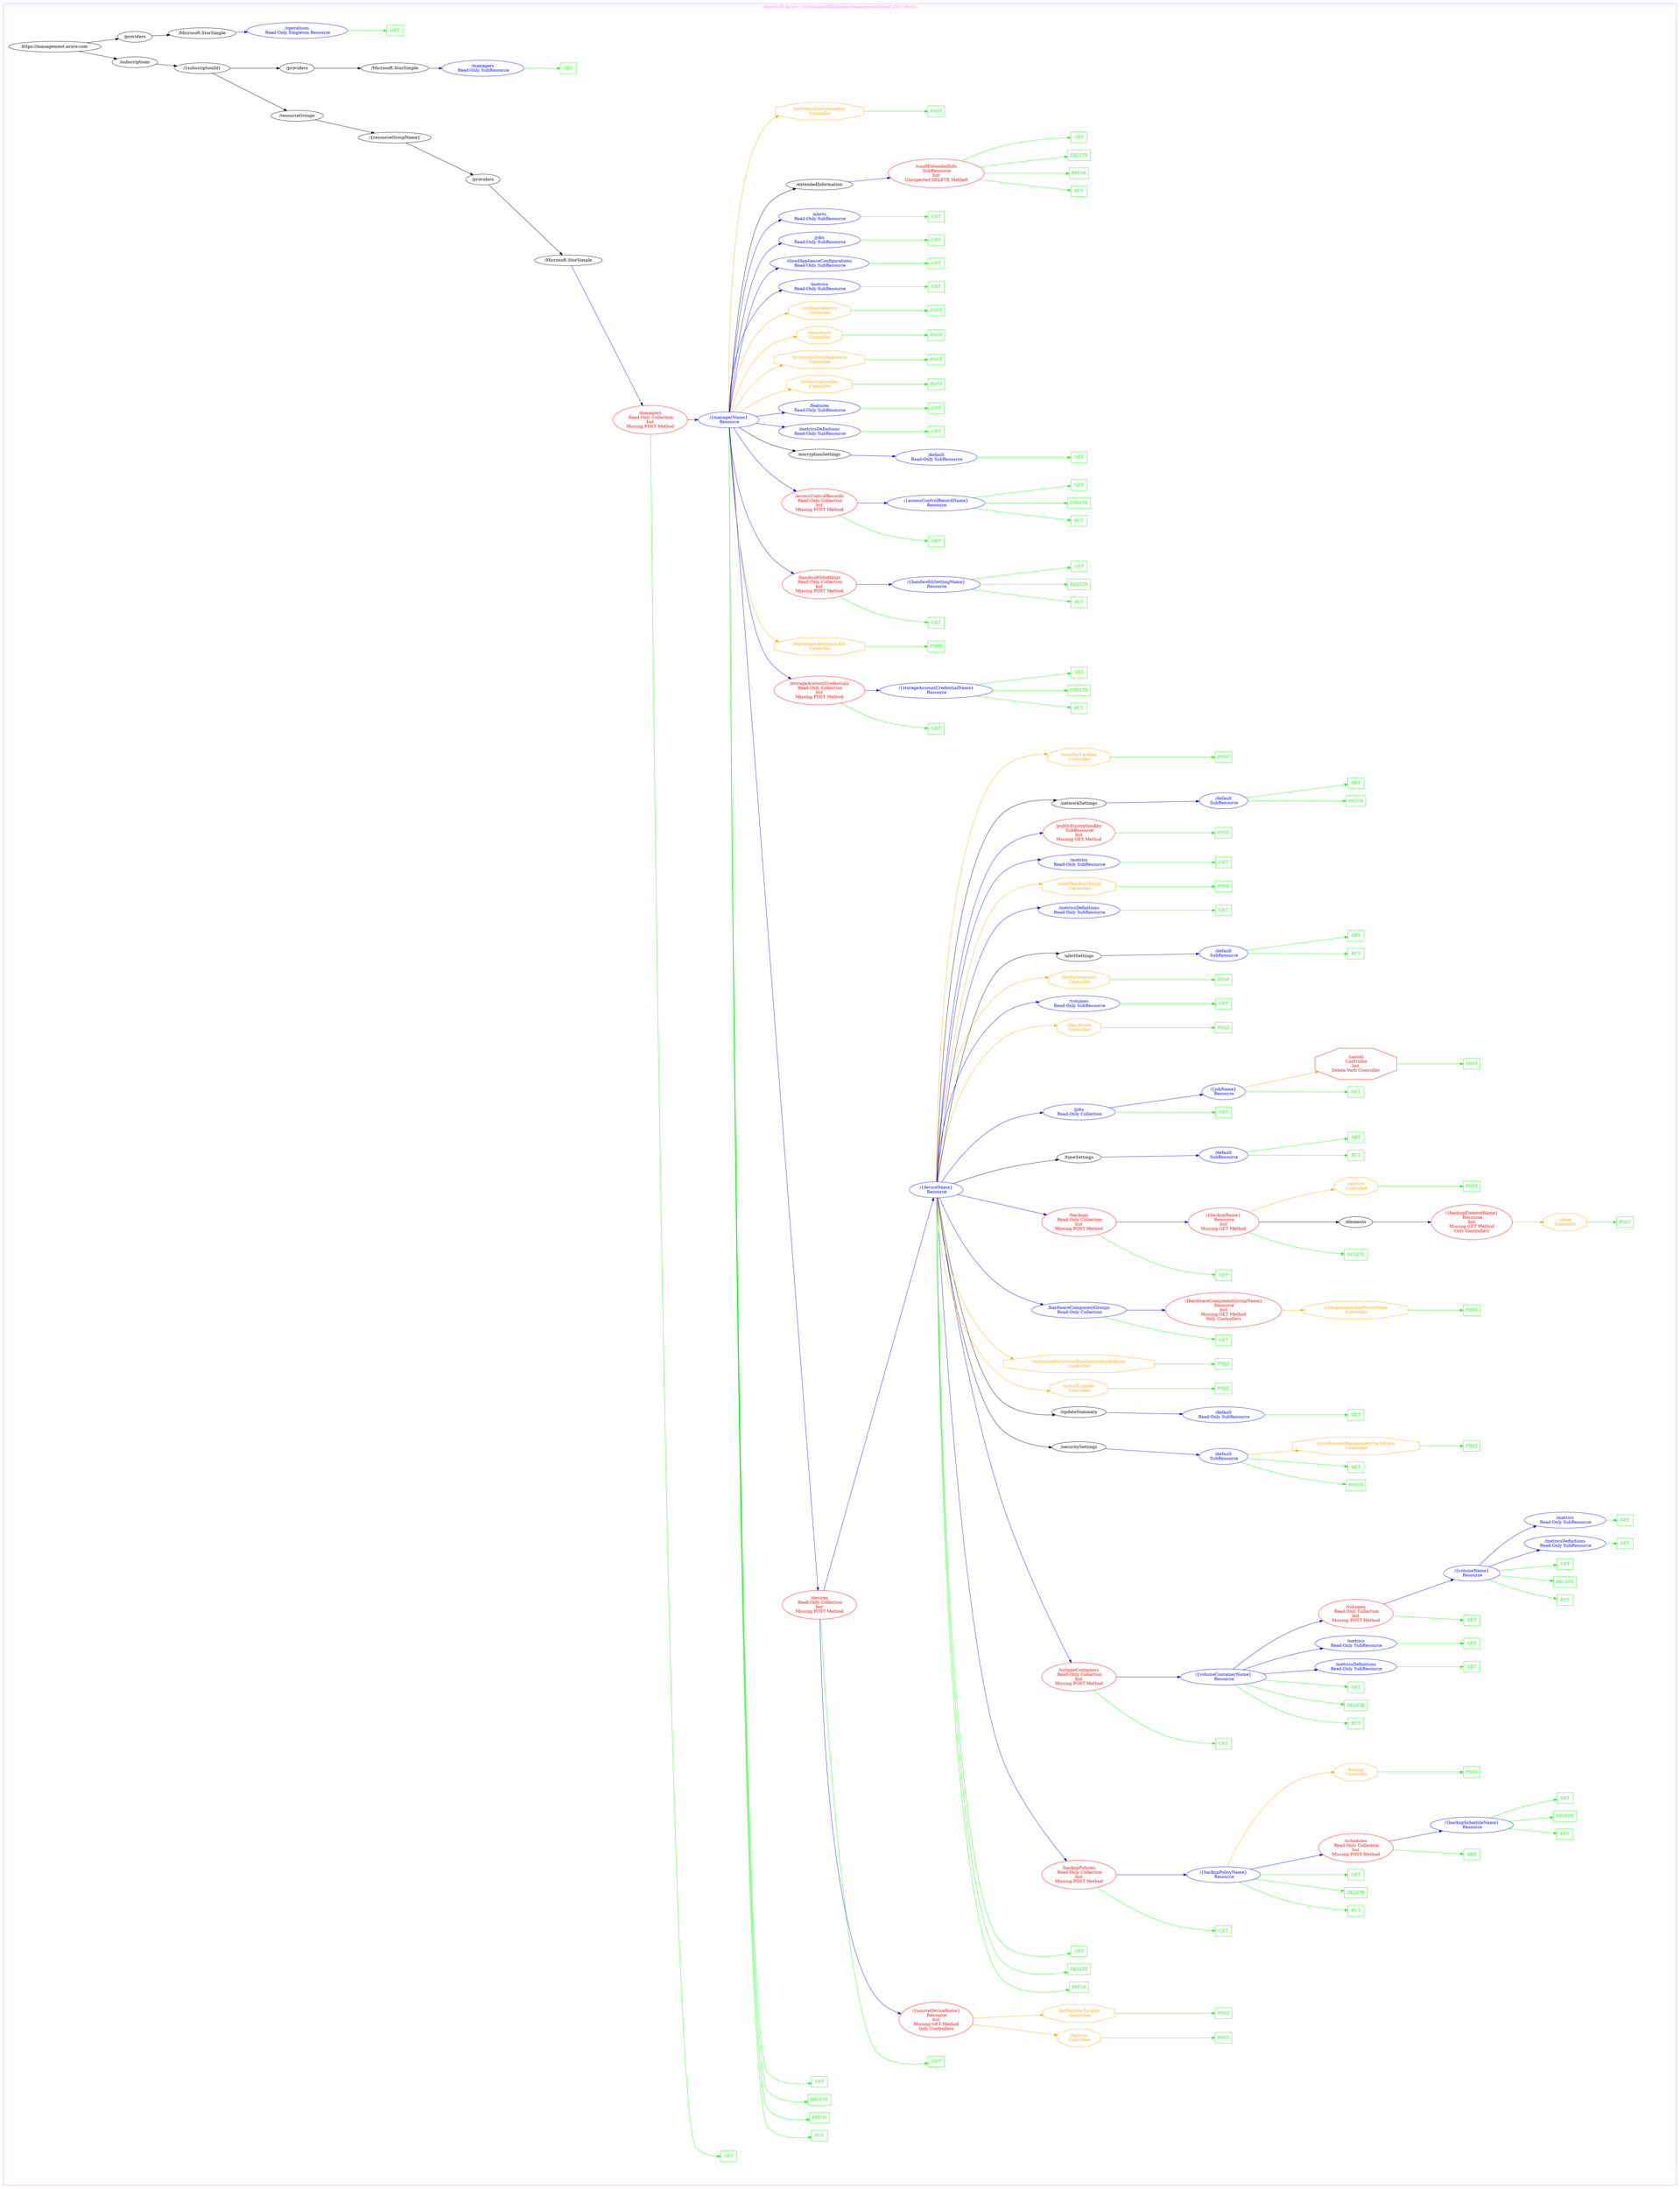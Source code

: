 digraph Cloud_Computing_REST_API {
rankdir="LR";
subgraph cluster_0 {
label="Microsoft Azure - StorSimple8000SeriesManagementClient 2017-06-01"
color=violet
fontcolor=violet
subgraph cluster_1 {
label=""
color=white
fontcolor=white
node1 [label="https://management.azure.com", shape="ellipse", color="black", fontcolor="black"]
node1 -> node2 [color="black", fontcolor="black"]
subgraph cluster_2 {
label=""
color=white
fontcolor=white
node2 [label="/subscriptions", shape="ellipse", color="black", fontcolor="black"]
node2 -> node3 [color="black", fontcolor="black"]
subgraph cluster_3 {
label=""
color=white
fontcolor=white
node3 [label="/{subscriptionId}", shape="ellipse", color="black", fontcolor="black"]
node3 -> node4 [color="black", fontcolor="black"]
subgraph cluster_4 {
label=""
color=white
fontcolor=white
node4 [label="/resourceGroups", shape="ellipse", color="black", fontcolor="black"]
node4 -> node5 [color="black", fontcolor="black"]
subgraph cluster_5 {
label=""
color=white
fontcolor=white
node5 [label="/{resourceGroupName}", shape="ellipse", color="black", fontcolor="black"]
node5 -> node6 [color="black", fontcolor="black"]
subgraph cluster_6 {
label=""
color=white
fontcolor=white
node6 [label="/providers", shape="ellipse", color="black", fontcolor="black"]
node6 -> node7 [color="black", fontcolor="black"]
subgraph cluster_7 {
label=""
color=white
fontcolor=white
node7 [label="/Microsoft.StorSimple", shape="ellipse", color="black", fontcolor="black"]
node7 -> node8 [color="blue", fontcolor="blue"]
subgraph cluster_8 {
label=""
color=white
fontcolor=white
node8 [label="/managers\n Read-Only Collection\nbut\nMissing POST Method", shape="ellipse", color="red", fontcolor="red"]
node8 -> node9 [color="green", fontcolor="green"]
subgraph cluster_9 {
label=""
color=white
fontcolor=white
node9 [label="GET", shape="box", color="green", fontcolor="green"]
}
node8 -> node10 [color="blue", fontcolor="blue"]
subgraph cluster_10 {
label=""
color=white
fontcolor=white
node10 [label="/{managerName}\n Resource", shape="ellipse", color="blue", fontcolor="blue"]
node10 -> node11 [color="green", fontcolor="green"]
subgraph cluster_11 {
label=""
color=white
fontcolor=white
node11 [label="PUT", shape="box", color="green", fontcolor="green"]
}
node10 -> node12 [color="green", fontcolor="green"]
subgraph cluster_12 {
label=""
color=white
fontcolor=white
node12 [label="PATCH", shape="box", color="green", fontcolor="green"]
}
node10 -> node13 [color="green", fontcolor="green"]
subgraph cluster_13 {
label=""
color=white
fontcolor=white
node13 [label="DELETE", shape="box", color="green", fontcolor="green"]
}
node10 -> node14 [color="green", fontcolor="green"]
subgraph cluster_14 {
label=""
color=white
fontcolor=white
node14 [label="GET", shape="box", color="green", fontcolor="green"]
}
node10 -> node15 [color="blue", fontcolor="blue"]
subgraph cluster_15 {
label=""
color=white
fontcolor=white
node15 [label="/devices\n Read-Only Collection\nbut\nMissing POST Method", shape="ellipse", color="red", fontcolor="red"]
node15 -> node16 [color="green", fontcolor="green"]
subgraph cluster_16 {
label=""
color=white
fontcolor=white
node16 [label="GET", shape="box", color="green", fontcolor="green"]
}
node15 -> node17 [color="blue", fontcolor="blue"]
subgraph cluster_17 {
label=""
color=white
fontcolor=white
node17 [label="/{sourceDeviceName}\n Resource\nbut\nMissing GET Method\nOnly Controllers", shape="ellipse", color="red", fontcolor="red"]
node17 -> node18 [color="orange", fontcolor="orange"]
subgraph cluster_18 {
label=""
color=white
fontcolor=white
node18 [label="/failover\n Controller", shape="octagon", color="orange", fontcolor="orange"]
node18 -> node19 [color="green", fontcolor="green"]
subgraph cluster_19 {
label=""
color=white
fontcolor=white
node19 [label="POST", shape="box", color="green", fontcolor="green"]
}
}
node17 -> node20 [color="orange", fontcolor="orange"]
subgraph cluster_20 {
label=""
color=white
fontcolor=white
node20 [label="/listFailoverTargets\n Controller", shape="octagon", color="orange", fontcolor="orange"]
node20 -> node21 [color="green", fontcolor="green"]
subgraph cluster_21 {
label=""
color=white
fontcolor=white
node21 [label="POST", shape="box", color="green", fontcolor="green"]
}
}
}
node15 -> node22 [color="blue", fontcolor="blue"]
subgraph cluster_22 {
label=""
color=white
fontcolor=white
node22 [label="/{deviceName}\n Resource", shape="ellipse", color="blue", fontcolor="blue"]
node22 -> node23 [color="green", fontcolor="green"]
subgraph cluster_23 {
label=""
color=white
fontcolor=white
node23 [label="PATCH", shape="box", color="green", fontcolor="green"]
}
node22 -> node24 [color="green", fontcolor="green"]
subgraph cluster_24 {
label=""
color=white
fontcolor=white
node24 [label="DELETE", shape="box", color="green", fontcolor="green"]
}
node22 -> node25 [color="green", fontcolor="green"]
subgraph cluster_25 {
label=""
color=white
fontcolor=white
node25 [label="GET", shape="box", color="green", fontcolor="green"]
}
node22 -> node26 [color="blue", fontcolor="blue"]
subgraph cluster_26 {
label=""
color=white
fontcolor=white
node26 [label="/backupPolicies\n Read-Only Collection\nbut\nMissing POST Method", shape="ellipse", color="red", fontcolor="red"]
node26 -> node27 [color="green", fontcolor="green"]
subgraph cluster_27 {
label=""
color=white
fontcolor=white
node27 [label="GET", shape="box", color="green", fontcolor="green"]
}
node26 -> node28 [color="blue", fontcolor="blue"]
subgraph cluster_28 {
label=""
color=white
fontcolor=white
node28 [label="/{backupPolicyName}\n Resource", shape="ellipse", color="blue", fontcolor="blue"]
node28 -> node29 [color="green", fontcolor="green"]
subgraph cluster_29 {
label=""
color=white
fontcolor=white
node29 [label="PUT", shape="box", color="green", fontcolor="green"]
}
node28 -> node30 [color="green", fontcolor="green"]
subgraph cluster_30 {
label=""
color=white
fontcolor=white
node30 [label="DELETE", shape="box", color="green", fontcolor="green"]
}
node28 -> node31 [color="green", fontcolor="green"]
subgraph cluster_31 {
label=""
color=white
fontcolor=white
node31 [label="GET", shape="box", color="green", fontcolor="green"]
}
node28 -> node32 [color="blue", fontcolor="blue"]
subgraph cluster_32 {
label=""
color=white
fontcolor=white
node32 [label="/schedules\n Read-Only Collection\nbut\nMissing POST Method", shape="ellipse", color="red", fontcolor="red"]
node32 -> node33 [color="green", fontcolor="green"]
subgraph cluster_33 {
label=""
color=white
fontcolor=white
node33 [label="GET", shape="box", color="green", fontcolor="green"]
}
node32 -> node34 [color="blue", fontcolor="blue"]
subgraph cluster_34 {
label=""
color=white
fontcolor=white
node34 [label="/{backupScheduleName}\n Resource", shape="ellipse", color="blue", fontcolor="blue"]
node34 -> node35 [color="green", fontcolor="green"]
subgraph cluster_35 {
label=""
color=white
fontcolor=white
node35 [label="PUT", shape="box", color="green", fontcolor="green"]
}
node34 -> node36 [color="green", fontcolor="green"]
subgraph cluster_36 {
label=""
color=white
fontcolor=white
node36 [label="DELETE", shape="box", color="green", fontcolor="green"]
}
node34 -> node37 [color="green", fontcolor="green"]
subgraph cluster_37 {
label=""
color=white
fontcolor=white
node37 [label="GET", shape="box", color="green", fontcolor="green"]
}
}
}
node28 -> node38 [color="orange", fontcolor="orange"]
subgraph cluster_38 {
label=""
color=white
fontcolor=white
node38 [label="/backup\n Controller", shape="octagon", color="orange", fontcolor="orange"]
node38 -> node39 [color="green", fontcolor="green"]
subgraph cluster_39 {
label=""
color=white
fontcolor=white
node39 [label="POST", shape="box", color="green", fontcolor="green"]
}
}
}
}
node22 -> node40 [color="blue", fontcolor="blue"]
subgraph cluster_40 {
label=""
color=white
fontcolor=white
node40 [label="/volumeContainers\n Read-Only Collection\nbut\nMissing POST Method", shape="ellipse", color="red", fontcolor="red"]
node40 -> node41 [color="green", fontcolor="green"]
subgraph cluster_41 {
label=""
color=white
fontcolor=white
node41 [label="GET", shape="box", color="green", fontcolor="green"]
}
node40 -> node42 [color="blue", fontcolor="blue"]
subgraph cluster_42 {
label=""
color=white
fontcolor=white
node42 [label="/{volumeContainerName}\n Resource", shape="ellipse", color="blue", fontcolor="blue"]
node42 -> node43 [color="green", fontcolor="green"]
subgraph cluster_43 {
label=""
color=white
fontcolor=white
node43 [label="PUT", shape="box", color="green", fontcolor="green"]
}
node42 -> node44 [color="green", fontcolor="green"]
subgraph cluster_44 {
label=""
color=white
fontcolor=white
node44 [label="DELETE", shape="box", color="green", fontcolor="green"]
}
node42 -> node45 [color="green", fontcolor="green"]
subgraph cluster_45 {
label=""
color=white
fontcolor=white
node45 [label="GET", shape="box", color="green", fontcolor="green"]
}
node42 -> node46 [color="blue", fontcolor="blue"]
subgraph cluster_46 {
label=""
color=white
fontcolor=white
node46 [label="/metricsDefinitions\n Read-Only SubResource", shape="ellipse", color="blue", fontcolor="blue"]
node46 -> node47 [color="green", fontcolor="green"]
subgraph cluster_47 {
label=""
color=white
fontcolor=white
node47 [label="GET", shape="box", color="green", fontcolor="green"]
}
}
node42 -> node48 [color="blue", fontcolor="blue"]
subgraph cluster_48 {
label=""
color=white
fontcolor=white
node48 [label="/metrics\n Read-Only SubResource", shape="ellipse", color="blue", fontcolor="blue"]
node48 -> node49 [color="green", fontcolor="green"]
subgraph cluster_49 {
label=""
color=white
fontcolor=white
node49 [label="GET", shape="box", color="green", fontcolor="green"]
}
}
node42 -> node50 [color="blue", fontcolor="blue"]
subgraph cluster_50 {
label=""
color=white
fontcolor=white
node50 [label="/volumes\n Read-Only Collection\nbut\nMissing POST Method", shape="ellipse", color="red", fontcolor="red"]
node50 -> node51 [color="green", fontcolor="green"]
subgraph cluster_51 {
label=""
color=white
fontcolor=white
node51 [label="GET", shape="box", color="green", fontcolor="green"]
}
node50 -> node52 [color="blue", fontcolor="blue"]
subgraph cluster_52 {
label=""
color=white
fontcolor=white
node52 [label="/{volumeName}\n Resource", shape="ellipse", color="blue", fontcolor="blue"]
node52 -> node53 [color="green", fontcolor="green"]
subgraph cluster_53 {
label=""
color=white
fontcolor=white
node53 [label="PUT", shape="box", color="green", fontcolor="green"]
}
node52 -> node54 [color="green", fontcolor="green"]
subgraph cluster_54 {
label=""
color=white
fontcolor=white
node54 [label="DELETE", shape="box", color="green", fontcolor="green"]
}
node52 -> node55 [color="green", fontcolor="green"]
subgraph cluster_55 {
label=""
color=white
fontcolor=white
node55 [label="GET", shape="box", color="green", fontcolor="green"]
}
node52 -> node56 [color="blue", fontcolor="blue"]
subgraph cluster_56 {
label=""
color=white
fontcolor=white
node56 [label="/metricsDefinitions\n Read-Only SubResource", shape="ellipse", color="blue", fontcolor="blue"]
node56 -> node57 [color="green", fontcolor="green"]
subgraph cluster_57 {
label=""
color=white
fontcolor=white
node57 [label="GET", shape="box", color="green", fontcolor="green"]
}
}
node52 -> node58 [color="blue", fontcolor="blue"]
subgraph cluster_58 {
label=""
color=white
fontcolor=white
node58 [label="/metrics\n Read-Only SubResource", shape="ellipse", color="blue", fontcolor="blue"]
node58 -> node59 [color="green", fontcolor="green"]
subgraph cluster_59 {
label=""
color=white
fontcolor=white
node59 [label="GET", shape="box", color="green", fontcolor="green"]
}
}
}
}
}
}
node22 -> node60 [color="black", fontcolor="black"]
subgraph cluster_60 {
label=""
color=white
fontcolor=white
node60 [label="/securitySettings", shape="ellipse", color="black", fontcolor="black"]
node60 -> node61 [color="blue", fontcolor="blue"]
subgraph cluster_61 {
label=""
color=white
fontcolor=white
node61 [label="/default\n SubResource", shape="ellipse", color="blue", fontcolor="blue"]
node61 -> node62 [color="green", fontcolor="green"]
subgraph cluster_62 {
label=""
color=white
fontcolor=white
node62 [label="PATCH", shape="box", color="green", fontcolor="green"]
}
node61 -> node63 [color="green", fontcolor="green"]
subgraph cluster_63 {
label=""
color=white
fontcolor=white
node63 [label="GET", shape="box", color="green", fontcolor="green"]
}
node61 -> node64 [color="orange", fontcolor="orange"]
subgraph cluster_64 {
label=""
color=white
fontcolor=white
node64 [label="/syncRemoteManagementCertificate\n Controller", shape="octagon", color="orange", fontcolor="orange"]
node64 -> node65 [color="green", fontcolor="green"]
subgraph cluster_65 {
label=""
color=white
fontcolor=white
node65 [label="POST", shape="box", color="green", fontcolor="green"]
}
}
}
}
node22 -> node66 [color="black", fontcolor="black"]
subgraph cluster_66 {
label=""
color=white
fontcolor=white
node66 [label="/updateSummary", shape="ellipse", color="black", fontcolor="black"]
node66 -> node67 [color="blue", fontcolor="blue"]
subgraph cluster_67 {
label=""
color=white
fontcolor=white
node67 [label="/default\n Read-Only SubResource", shape="ellipse", color="blue", fontcolor="blue"]
node67 -> node68 [color="green", fontcolor="green"]
subgraph cluster_68 {
label=""
color=white
fontcolor=white
node68 [label="GET", shape="box", color="green", fontcolor="green"]
}
}
}
node22 -> node69 [color="orange", fontcolor="orange"]
subgraph cluster_69 {
label=""
color=white
fontcolor=white
node69 [label="/installUpdates\n Controller", shape="octagon", color="orange", fontcolor="orange"]
node69 -> node70 [color="green", fontcolor="green"]
subgraph cluster_70 {
label=""
color=white
fontcolor=white
node70 [label="POST", shape="box", color="green", fontcolor="green"]
}
}
node22 -> node71 [color="orange", fontcolor="orange"]
subgraph cluster_71 {
label=""
color=white
fontcolor=white
node71 [label="/authorizeForServiceEncryptionKeyRollover\n Controller", shape="octagon", color="orange", fontcolor="orange"]
node71 -> node72 [color="green", fontcolor="green"]
subgraph cluster_72 {
label=""
color=white
fontcolor=white
node72 [label="POST", shape="box", color="green", fontcolor="green"]
}
}
node22 -> node73 [color="blue", fontcolor="blue"]
subgraph cluster_73 {
label=""
color=white
fontcolor=white
node73 [label="/hardwareComponentGroups\n Read-Only Collection", shape="ellipse", color="blue", fontcolor="blue"]
node73 -> node74 [color="green", fontcolor="green"]
subgraph cluster_74 {
label=""
color=white
fontcolor=white
node74 [label="GET", shape="box", color="green", fontcolor="green"]
}
node73 -> node75 [color="blue", fontcolor="blue"]
subgraph cluster_75 {
label=""
color=white
fontcolor=white
node75 [label="/{hardwareComponentGroupName}\n Resource\nbut\nMissing GET Method\nOnly Controllers", shape="ellipse", color="red", fontcolor="red"]
node75 -> node76 [color="orange", fontcolor="orange"]
subgraph cluster_76 {
label=""
color=white
fontcolor=white
node76 [label="/changeControllerPowerState\n Controller", shape="octagon", color="orange", fontcolor="orange"]
node76 -> node77 [color="green", fontcolor="green"]
subgraph cluster_77 {
label=""
color=white
fontcolor=white
node77 [label="POST", shape="box", color="green", fontcolor="green"]
}
}
}
}
node22 -> node78 [color="blue", fontcolor="blue"]
subgraph cluster_78 {
label=""
color=white
fontcolor=white
node78 [label="/backups\n Read-Only Collection\nbut\nMissing POST Method", shape="ellipse", color="red", fontcolor="red"]
node78 -> node79 [color="green", fontcolor="green"]
subgraph cluster_79 {
label=""
color=white
fontcolor=white
node79 [label="GET", shape="box", color="green", fontcolor="green"]
}
node78 -> node80 [color="blue", fontcolor="blue"]
subgraph cluster_80 {
label=""
color=white
fontcolor=white
node80 [label="/{backupName}\n Resource\nbut\nMissing GET Method", shape="ellipse", color="red", fontcolor="red"]
node80 -> node81 [color="green", fontcolor="green"]
subgraph cluster_81 {
label=""
color=white
fontcolor=white
node81 [label="DELETE", shape="box", color="green", fontcolor="green"]
}
node80 -> node82 [color="black", fontcolor="black"]
subgraph cluster_82 {
label=""
color=white
fontcolor=white
node82 [label="/elements", shape="ellipse", color="black", fontcolor="black"]
node82 -> node83 [color="blue", fontcolor="blue"]
subgraph cluster_83 {
label=""
color=white
fontcolor=white
node83 [label="/{backupElementName}\n Resource\nbut\nMissing GET Method\nOnly Controllers", shape="ellipse", color="red", fontcolor="red"]
node83 -> node84 [color="orange", fontcolor="orange"]
subgraph cluster_84 {
label=""
color=white
fontcolor=white
node84 [label="/clone\n Controller", shape="octagon", color="orange", fontcolor="orange"]
node84 -> node85 [color="green", fontcolor="green"]
subgraph cluster_85 {
label=""
color=white
fontcolor=white
node85 [label="POST", shape="box", color="green", fontcolor="green"]
}
}
}
}
node80 -> node86 [color="orange", fontcolor="orange"]
subgraph cluster_86 {
label=""
color=white
fontcolor=white
node86 [label="/restore\n Controller", shape="octagon", color="orange", fontcolor="orange"]
node86 -> node87 [color="green", fontcolor="green"]
subgraph cluster_87 {
label=""
color=white
fontcolor=white
node87 [label="POST", shape="box", color="green", fontcolor="green"]
}
}
}
}
node22 -> node88 [color="black", fontcolor="black"]
subgraph cluster_88 {
label=""
color=white
fontcolor=white
node88 [label="/timeSettings", shape="ellipse", color="black", fontcolor="black"]
node88 -> node89 [color="blue", fontcolor="blue"]
subgraph cluster_89 {
label=""
color=white
fontcolor=white
node89 [label="/default\n SubResource", shape="ellipse", color="blue", fontcolor="blue"]
node89 -> node90 [color="green", fontcolor="green"]
subgraph cluster_90 {
label=""
color=white
fontcolor=white
node90 [label="PUT", shape="box", color="green", fontcolor="green"]
}
node89 -> node91 [color="green", fontcolor="green"]
subgraph cluster_91 {
label=""
color=white
fontcolor=white
node91 [label="GET", shape="box", color="green", fontcolor="green"]
}
}
}
node22 -> node92 [color="blue", fontcolor="blue"]
subgraph cluster_92 {
label=""
color=white
fontcolor=white
node92 [label="/jobs\n Read-Only Collection", shape="ellipse", color="blue", fontcolor="blue"]
node92 -> node93 [color="green", fontcolor="green"]
subgraph cluster_93 {
label=""
color=white
fontcolor=white
node93 [label="GET", shape="box", color="green", fontcolor="green"]
}
node92 -> node94 [color="blue", fontcolor="blue"]
subgraph cluster_94 {
label=""
color=white
fontcolor=white
node94 [label="/{jobName}\n Resource", shape="ellipse", color="blue", fontcolor="blue"]
node94 -> node95 [color="green", fontcolor="green"]
subgraph cluster_95 {
label=""
color=white
fontcolor=white
node95 [label="GET", shape="box", color="green", fontcolor="green"]
}
node94 -> node96 [color="orange", fontcolor="orange"]
subgraph cluster_96 {
label=""
color=white
fontcolor=white
node96 [label="/cancel\n Controller\nbut\nDelete Verb Controller", shape="octagon", color="red", fontcolor="red"]
node96 -> node97 [color="green", fontcolor="green"]
subgraph cluster_97 {
label=""
color=white
fontcolor=white
node97 [label="POST", shape="box", color="green", fontcolor="green"]
}
}
}
}
node22 -> node98 [color="orange", fontcolor="orange"]
subgraph cluster_98 {
label=""
color=white
fontcolor=white
node98 [label="/deactivate\n Controller", shape="octagon", color="orange", fontcolor="orange"]
node98 -> node99 [color="green", fontcolor="green"]
subgraph cluster_99 {
label=""
color=white
fontcolor=white
node99 [label="POST", shape="box", color="green", fontcolor="green"]
}
}
node22 -> node100 [color="blue", fontcolor="blue"]
subgraph cluster_100 {
label=""
color=white
fontcolor=white
node100 [label="/volumes\n Read-Only SubResource", shape="ellipse", color="blue", fontcolor="blue"]
node100 -> node101 [color="green", fontcolor="green"]
subgraph cluster_101 {
label=""
color=white
fontcolor=white
node101 [label="GET", shape="box", color="green", fontcolor="green"]
}
}
node22 -> node102 [color="orange", fontcolor="orange"]
subgraph cluster_102 {
label=""
color=white
fontcolor=white
node102 [label="/listFailoverSets\n Controller", shape="octagon", color="orange", fontcolor="orange"]
node102 -> node103 [color="green", fontcolor="green"]
subgraph cluster_103 {
label=""
color=white
fontcolor=white
node103 [label="POST", shape="box", color="green", fontcolor="green"]
}
}
node22 -> node104 [color="black", fontcolor="black"]
subgraph cluster_104 {
label=""
color=white
fontcolor=white
node104 [label="/alertSettings", shape="ellipse", color="black", fontcolor="black"]
node104 -> node105 [color="blue", fontcolor="blue"]
subgraph cluster_105 {
label=""
color=white
fontcolor=white
node105 [label="/default\n SubResource", shape="ellipse", color="blue", fontcolor="blue"]
node105 -> node106 [color="green", fontcolor="green"]
subgraph cluster_106 {
label=""
color=white
fontcolor=white
node106 [label="PUT", shape="box", color="green", fontcolor="green"]
}
node105 -> node107 [color="green", fontcolor="green"]
subgraph cluster_107 {
label=""
color=white
fontcolor=white
node107 [label="GET", shape="box", color="green", fontcolor="green"]
}
}
}
node22 -> node108 [color="blue", fontcolor="blue"]
subgraph cluster_108 {
label=""
color=white
fontcolor=white
node108 [label="/metricsDefinitions\n Read-Only SubResource", shape="ellipse", color="blue", fontcolor="blue"]
node108 -> node109 [color="green", fontcolor="green"]
subgraph cluster_109 {
label=""
color=white
fontcolor=white
node109 [label="GET", shape="box", color="green", fontcolor="green"]
}
}
node22 -> node110 [color="orange", fontcolor="orange"]
subgraph cluster_110 {
label=""
color=white
fontcolor=white
node110 [label="/sendTestAlertEmail\n Controller", shape="octagon", color="orange", fontcolor="orange"]
node110 -> node111 [color="green", fontcolor="green"]
subgraph cluster_111 {
label=""
color=white
fontcolor=white
node111 [label="POST", shape="box", color="green", fontcolor="green"]
}
}
node22 -> node112 [color="blue", fontcolor="blue"]
subgraph cluster_112 {
label=""
color=white
fontcolor=white
node112 [label="/metrics\n Read-Only SubResource", shape="ellipse", color="blue", fontcolor="blue"]
node112 -> node113 [color="green", fontcolor="green"]
subgraph cluster_113 {
label=""
color=white
fontcolor=white
node113 [label="GET", shape="box", color="green", fontcolor="green"]
}
}
node22 -> node114 [color="blue", fontcolor="blue"]
subgraph cluster_114 {
label=""
color=white
fontcolor=white
node114 [label="/publicEncryptionKey\n SubResource\nbut\nMissing GET Method", shape="ellipse", color="red", fontcolor="red"]
node114 -> node115 [color="green", fontcolor="green"]
subgraph cluster_115 {
label=""
color=white
fontcolor=white
node115 [label="POST", shape="box", color="green", fontcolor="green"]
}
}
node22 -> node116 [color="black", fontcolor="black"]
subgraph cluster_116 {
label=""
color=white
fontcolor=white
node116 [label="/networkSettings", shape="ellipse", color="black", fontcolor="black"]
node116 -> node117 [color="blue", fontcolor="blue"]
subgraph cluster_117 {
label=""
color=white
fontcolor=white
node117 [label="/default\n SubResource", shape="ellipse", color="blue", fontcolor="blue"]
node117 -> node118 [color="green", fontcolor="green"]
subgraph cluster_118 {
label=""
color=white
fontcolor=white
node118 [label="PATCH", shape="box", color="green", fontcolor="green"]
}
node117 -> node119 [color="green", fontcolor="green"]
subgraph cluster_119 {
label=""
color=white
fontcolor=white
node119 [label="GET", shape="box", color="green", fontcolor="green"]
}
}
}
node22 -> node120 [color="orange", fontcolor="orange"]
subgraph cluster_120 {
label=""
color=white
fontcolor=white
node120 [label="/scanForUpdates\n Controller", shape="octagon", color="orange", fontcolor="orange"]
node120 -> node121 [color="green", fontcolor="green"]
subgraph cluster_121 {
label=""
color=white
fontcolor=white
node121 [label="POST", shape="box", color="green", fontcolor="green"]
}
}
}
}
node10 -> node122 [color="blue", fontcolor="blue"]
subgraph cluster_122 {
label=""
color=white
fontcolor=white
node122 [label="/storageAccountCredentials\n Read-Only Collection\nbut\nMissing POST Method", shape="ellipse", color="red", fontcolor="red"]
node122 -> node123 [color="green", fontcolor="green"]
subgraph cluster_123 {
label=""
color=white
fontcolor=white
node123 [label="GET", shape="box", color="green", fontcolor="green"]
}
node122 -> node124 [color="blue", fontcolor="blue"]
subgraph cluster_124 {
label=""
color=white
fontcolor=white
node124 [label="/{storageAccountCredentialName}\n Resource", shape="ellipse", color="blue", fontcolor="blue"]
node124 -> node125 [color="green", fontcolor="green"]
subgraph cluster_125 {
label=""
color=white
fontcolor=white
node125 [label="PUT", shape="box", color="green", fontcolor="green"]
}
node124 -> node126 [color="green", fontcolor="green"]
subgraph cluster_126 {
label=""
color=white
fontcolor=white
node126 [label="DELETE", shape="box", color="green", fontcolor="green"]
}
node124 -> node127 [color="green", fontcolor="green"]
subgraph cluster_127 {
label=""
color=white
fontcolor=white
node127 [label="GET", shape="box", color="green", fontcolor="green"]
}
}
}
node10 -> node128 [color="orange", fontcolor="orange"]
subgraph cluster_128 {
label=""
color=white
fontcolor=white
node128 [label="/regenerateActivationKey\n Controller", shape="octagon", color="orange", fontcolor="orange"]
node128 -> node129 [color="green", fontcolor="green"]
subgraph cluster_129 {
label=""
color=white
fontcolor=white
node129 [label="POST", shape="box", color="green", fontcolor="green"]
}
}
node10 -> node130 [color="blue", fontcolor="blue"]
subgraph cluster_130 {
label=""
color=white
fontcolor=white
node130 [label="/bandwidthSettings\n Read-Only Collection\nbut\nMissing POST Method", shape="ellipse", color="red", fontcolor="red"]
node130 -> node131 [color="green", fontcolor="green"]
subgraph cluster_131 {
label=""
color=white
fontcolor=white
node131 [label="GET", shape="box", color="green", fontcolor="green"]
}
node130 -> node132 [color="blue", fontcolor="blue"]
subgraph cluster_132 {
label=""
color=white
fontcolor=white
node132 [label="/{bandwidthSettingName}\n Resource", shape="ellipse", color="blue", fontcolor="blue"]
node132 -> node133 [color="green", fontcolor="green"]
subgraph cluster_133 {
label=""
color=white
fontcolor=white
node133 [label="PUT", shape="box", color="green", fontcolor="green"]
}
node132 -> node134 [color="green", fontcolor="green"]
subgraph cluster_134 {
label=""
color=white
fontcolor=white
node134 [label="DELETE", shape="box", color="green", fontcolor="green"]
}
node132 -> node135 [color="green", fontcolor="green"]
subgraph cluster_135 {
label=""
color=white
fontcolor=white
node135 [label="GET", shape="box", color="green", fontcolor="green"]
}
}
}
node10 -> node136 [color="blue", fontcolor="blue"]
subgraph cluster_136 {
label=""
color=white
fontcolor=white
node136 [label="/accessControlRecords\n Read-Only Collection\nbut\nMissing POST Method", shape="ellipse", color="red", fontcolor="red"]
node136 -> node137 [color="green", fontcolor="green"]
subgraph cluster_137 {
label=""
color=white
fontcolor=white
node137 [label="GET", shape="box", color="green", fontcolor="green"]
}
node136 -> node138 [color="blue", fontcolor="blue"]
subgraph cluster_138 {
label=""
color=white
fontcolor=white
node138 [label="/{accessControlRecordName}\n Resource", shape="ellipse", color="blue", fontcolor="blue"]
node138 -> node139 [color="green", fontcolor="green"]
subgraph cluster_139 {
label=""
color=white
fontcolor=white
node139 [label="PUT", shape="box", color="green", fontcolor="green"]
}
node138 -> node140 [color="green", fontcolor="green"]
subgraph cluster_140 {
label=""
color=white
fontcolor=white
node140 [label="DELETE", shape="box", color="green", fontcolor="green"]
}
node138 -> node141 [color="green", fontcolor="green"]
subgraph cluster_141 {
label=""
color=white
fontcolor=white
node141 [label="GET", shape="box", color="green", fontcolor="green"]
}
}
}
node10 -> node142 [color="black", fontcolor="black"]
subgraph cluster_142 {
label=""
color=white
fontcolor=white
node142 [label="/encryptionSettings", shape="ellipse", color="black", fontcolor="black"]
node142 -> node143 [color="blue", fontcolor="blue"]
subgraph cluster_143 {
label=""
color=white
fontcolor=white
node143 [label="/default\n Read-Only SubResource", shape="ellipse", color="blue", fontcolor="blue"]
node143 -> node144 [color="green", fontcolor="green"]
subgraph cluster_144 {
label=""
color=white
fontcolor=white
node144 [label="GET", shape="box", color="green", fontcolor="green"]
}
}
}
node10 -> node145 [color="blue", fontcolor="blue"]
subgraph cluster_145 {
label=""
color=white
fontcolor=white
node145 [label="/metricsDefinitions\n Read-Only SubResource", shape="ellipse", color="blue", fontcolor="blue"]
node145 -> node146 [color="green", fontcolor="green"]
subgraph cluster_146 {
label=""
color=white
fontcolor=white
node146 [label="GET", shape="box", color="green", fontcolor="green"]
}
}
node10 -> node147 [color="blue", fontcolor="blue"]
subgraph cluster_147 {
label=""
color=white
fontcolor=white
node147 [label="/features\n Read-Only SubResource", shape="ellipse", color="blue", fontcolor="blue"]
node147 -> node148 [color="green", fontcolor="green"]
subgraph cluster_148 {
label=""
color=white
fontcolor=white
node148 [label="GET", shape="box", color="green", fontcolor="green"]
}
}
node10 -> node149 [color="orange", fontcolor="orange"]
subgraph cluster_149 {
label=""
color=white
fontcolor=white
node149 [label="/listActivationKey\n Controller", shape="octagon", color="orange", fontcolor="orange"]
node149 -> node150 [color="green", fontcolor="green"]
subgraph cluster_150 {
label=""
color=white
fontcolor=white
node150 [label="POST", shape="box", color="green", fontcolor="green"]
}
}
node10 -> node151 [color="orange", fontcolor="orange"]
subgraph cluster_151 {
label=""
color=white
fontcolor=white
node151 [label="/provisionCloudAppliance\n Controller", shape="octagon", color="orange", fontcolor="orange"]
node151 -> node152 [color="green", fontcolor="green"]
subgraph cluster_152 {
label=""
color=white
fontcolor=white
node152 [label="POST", shape="box", color="green", fontcolor="green"]
}
}
node10 -> node153 [color="orange", fontcolor="orange"]
subgraph cluster_153 {
label=""
color=white
fontcolor=white
node153 [label="/clearAlerts\n Controller", shape="octagon", color="orange", fontcolor="orange"]
node153 -> node154 [color="green", fontcolor="green"]
subgraph cluster_154 {
label=""
color=white
fontcolor=white
node154 [label="POST", shape="box", color="green", fontcolor="green"]
}
}
node10 -> node155 [color="orange", fontcolor="orange"]
subgraph cluster_155 {
label=""
color=white
fontcolor=white
node155 [label="/configureDevice\n Controller", shape="octagon", color="orange", fontcolor="orange"]
node155 -> node156 [color="green", fontcolor="green"]
subgraph cluster_156 {
label=""
color=white
fontcolor=white
node156 [label="POST", shape="box", color="green", fontcolor="green"]
}
}
node10 -> node157 [color="blue", fontcolor="blue"]
subgraph cluster_157 {
label=""
color=white
fontcolor=white
node157 [label="/metrics\n Read-Only SubResource", shape="ellipse", color="blue", fontcolor="blue"]
node157 -> node158 [color="green", fontcolor="green"]
subgraph cluster_158 {
label=""
color=white
fontcolor=white
node158 [label="GET", shape="box", color="green", fontcolor="green"]
}
}
node10 -> node159 [color="blue", fontcolor="blue"]
subgraph cluster_159 {
label=""
color=white
fontcolor=white
node159 [label="/cloudApplianceConfigurations\n Read-Only SubResource", shape="ellipse", color="blue", fontcolor="blue"]
node159 -> node160 [color="green", fontcolor="green"]
subgraph cluster_160 {
label=""
color=white
fontcolor=white
node160 [label="GET", shape="box", color="green", fontcolor="green"]
}
}
node10 -> node161 [color="blue", fontcolor="blue"]
subgraph cluster_161 {
label=""
color=white
fontcolor=white
node161 [label="/jobs\n Read-Only SubResource", shape="ellipse", color="blue", fontcolor="blue"]
node161 -> node162 [color="green", fontcolor="green"]
subgraph cluster_162 {
label=""
color=white
fontcolor=white
node162 [label="GET", shape="box", color="green", fontcolor="green"]
}
}
node10 -> node163 [color="blue", fontcolor="blue"]
subgraph cluster_163 {
label=""
color=white
fontcolor=white
node163 [label="/alerts\n Read-Only SubResource", shape="ellipse", color="blue", fontcolor="blue"]
node163 -> node164 [color="green", fontcolor="green"]
subgraph cluster_164 {
label=""
color=white
fontcolor=white
node164 [label="GET", shape="box", color="green", fontcolor="green"]
}
}
node10 -> node165 [color="black", fontcolor="black"]
subgraph cluster_165 {
label=""
color=white
fontcolor=white
node165 [label="/extendedInformation", shape="ellipse", color="black", fontcolor="black"]
node165 -> node166 [color="blue", fontcolor="blue"]
subgraph cluster_166 {
label=""
color=white
fontcolor=white
node166 [label="/vaultExtendedInfo\n SubResource\nbut\nUnexpected DELETE Method", shape="ellipse", color="red", fontcolor="red"]
node166 -> node167 [color="green", fontcolor="green"]
subgraph cluster_167 {
label=""
color=white
fontcolor=white
node167 [label="PUT", shape="box", color="green", fontcolor="green"]
}
node166 -> node168 [color="green", fontcolor="green"]
subgraph cluster_168 {
label=""
color=white
fontcolor=white
node168 [label="PATCH", shape="box", color="green", fontcolor="green"]
}
node166 -> node169 [color="green", fontcolor="green"]
subgraph cluster_169 {
label=""
color=white
fontcolor=white
node169 [label="DELETE", shape="box", color="green", fontcolor="green"]
}
node166 -> node170 [color="green", fontcolor="green"]
subgraph cluster_170 {
label=""
color=white
fontcolor=white
node170 [label="GET", shape="box", color="green", fontcolor="green"]
}
}
}
node10 -> node171 [color="orange", fontcolor="orange"]
subgraph cluster_171 {
label=""
color=white
fontcolor=white
node171 [label="/listPublicEncryptionKey\n Controller", shape="octagon", color="orange", fontcolor="orange"]
node171 -> node172 [color="green", fontcolor="green"]
subgraph cluster_172 {
label=""
color=white
fontcolor=white
node172 [label="POST", shape="box", color="green", fontcolor="green"]
}
}
}
}
}
}
}
}
node3 -> node173 [color="black", fontcolor="black"]
subgraph cluster_173 {
label=""
color=white
fontcolor=white
node173 [label="/providers", shape="ellipse", color="black", fontcolor="black"]
node173 -> node174 [color="black", fontcolor="black"]
subgraph cluster_174 {
label=""
color=white
fontcolor=white
node174 [label="/Microsoft.StorSimple", shape="ellipse", color="black", fontcolor="black"]
node174 -> node175 [color="blue", fontcolor="blue"]
subgraph cluster_175 {
label=""
color=white
fontcolor=white
node175 [label="/managers\n Read-Only SubResource", shape="ellipse", color="blue", fontcolor="blue"]
node175 -> node176 [color="green", fontcolor="green"]
subgraph cluster_176 {
label=""
color=white
fontcolor=white
node176 [label="GET", shape="box", color="green", fontcolor="green"]
}
}
}
}
}
}
node1 -> node177 [color="black", fontcolor="black"]
subgraph cluster_177 {
label=""
color=white
fontcolor=white
node177 [label="/providers", shape="ellipse", color="black", fontcolor="black"]
node177 -> node178 [color="black", fontcolor="black"]
subgraph cluster_178 {
label=""
color=white
fontcolor=white
node178 [label="/Microsoft.StorSimple", shape="ellipse", color="black", fontcolor="black"]
node178 -> node179 [color="blue", fontcolor="blue"]
subgraph cluster_179 {
label=""
color=white
fontcolor=white
node179 [label="/operations\n Read-Only Singleton Resource", shape="ellipse", color="blue", fontcolor="blue"]
node179 -> node180 [color="green", fontcolor="green"]
subgraph cluster_180 {
label=""
color=white
fontcolor=white
node180 [label="GET", shape="box", color="green", fontcolor="green"]
}
}
}
}
}
}
}
